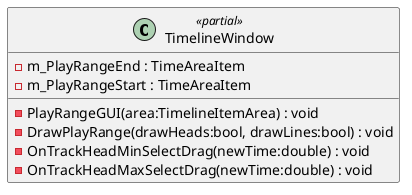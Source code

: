 @startuml
class TimelineWindow <<partial>> {
    - m_PlayRangeEnd : TimeAreaItem
    - m_PlayRangeStart : TimeAreaItem
    - PlayRangeGUI(area:TimelineItemArea) : void
    - DrawPlayRange(drawHeads:bool, drawLines:bool) : void
    - OnTrackHeadMinSelectDrag(newTime:double) : void
    - OnTrackHeadMaxSelectDrag(newTime:double) : void
}
@enduml
